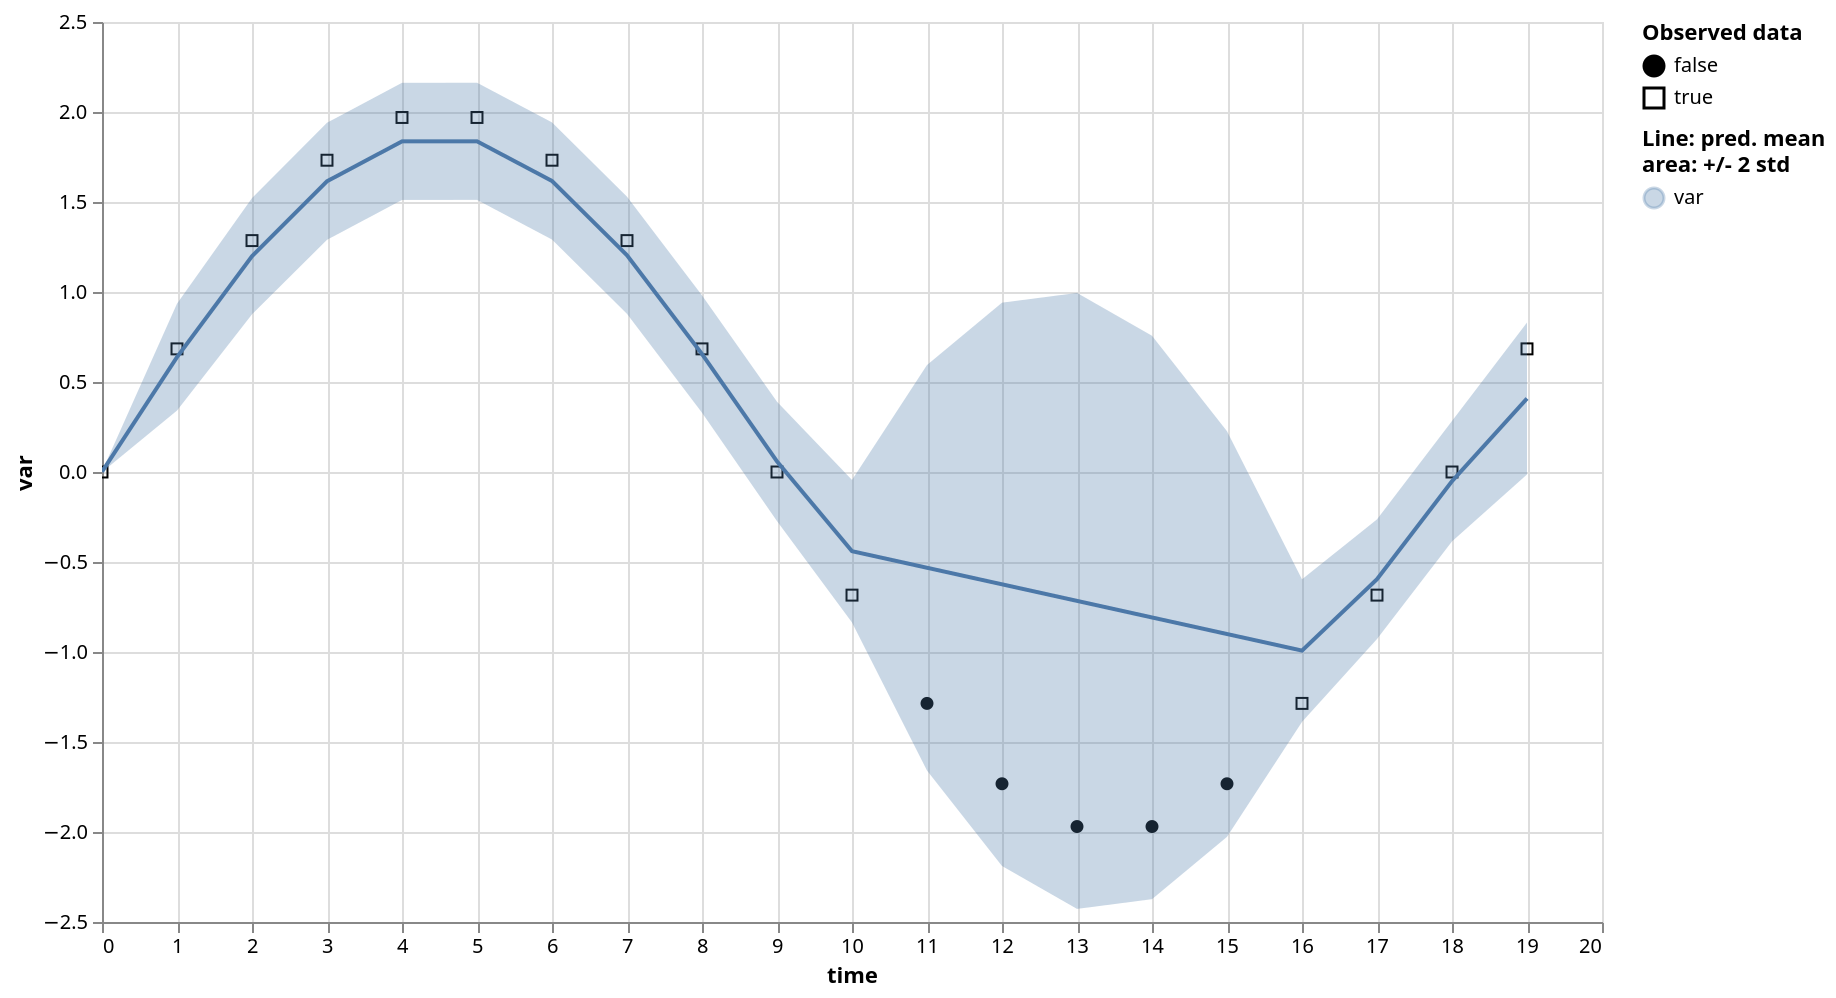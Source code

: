 {
  "$schema": "https://vega.github.io/schema/vega-lite/v5.2.0.json",
  "config": {
    "view": {
      "continuousHeight": 300,
      "continuousWidth": 400
    }
  },
  "data": {
    "name": "data-1c2486242e265195fc2ef73359469fcb"
  },
  "datasets": {
    "data-1c2486242e265195fc2ef73359469fcb": [
      {
        "err_high": 0.003292732872068882,
        "err_low": -0.0007280189311131835,
        "is_present": true,
        "mean": 0.0012823570286855102,
        "std": 0.0010051879798993468,
        "time": 0,
        "value": 0.0,
        "variable": "var"
      },
      {
        "err_high": 0.9351847171783447,
        "err_low": 0.34134015440940857,
        "is_present": true,
        "mean": 0.6382624506950378,
        "std": 0.14846114814281464,
        "time": 1,
        "value": 0.6840403079986572,
        "variable": "var"
      },
      {
        "err_high": 1.5218350887298584,
        "err_low": 0.876054048538208,
        "is_present": true,
        "mean": 1.1989445686340332,
        "std": 0.1614452749490738,
        "time": 2,
        "value": 1.285575270652771,
        "variable": "var"
      },
      {
        "err_high": 1.9404162168502808,
        "err_low": 1.2900618314743042,
        "is_present": true,
        "mean": 1.6152390241622925,
        "std": 0.16258858144283295,
        "time": 3,
        "value": 1.7320507764816284,
        "variable": "var"
      },
      {
        "err_high": 2.162221908569336,
        "err_low": 1.5114649534225464,
        "is_present": true,
        "mean": 1.836843490600586,
        "std": 0.16268926858901978,
        "time": 4,
        "value": 1.9696155786514282,
        "variable": "var"
      },
      {
        "err_high": 2.162553071975708,
        "err_low": 1.5117599964141846,
        "is_present": true,
        "mean": 1.8371565341949463,
        "std": 0.16269829869270325,
        "time": 5,
        "value": 1.9696154594421387,
        "variable": "var"
      },
      {
        "err_high": 1.9421024322509766,
        "err_low": 1.2912983894348145,
        "is_present": true,
        "mean": 1.6167004108428955,
        "std": 0.16270101070404053,
        "time": 6,
        "value": 1.7320507764816284,
        "variable": "var"
      },
      {
        "err_high": 1.529435634613037,
        "err_low": 0.8785433769226074,
        "is_present": true,
        "mean": 1.2039895057678223,
        "std": 0.16272304952144623,
        "time": 7,
        "value": 1.2855749130249023,
        "variable": "var"
      },
      {
        "err_high": 0.9812451004981995,
        "err_low": 0.3293551802635193,
        "is_present": true,
        "mean": 0.6553001403808594,
        "std": 0.16297248005867004,
        "time": 8,
        "value": 0.6840400099754333,
        "variable": "var"
      },
      {
        "err_high": 0.39031970500946045,
        "err_low": -0.2728995084762573,
        "is_present": true,
        "mean": 0.058710113167762756,
        "std": 0.16580480337142944,
        "time": 9,
        "value": -1.7484555314695172e-07,
        "variable": "var"
      },
      {
        "err_high": -0.044085532426834106,
        "err_low": -0.8359693288803101,
        "is_present": true,
        "mean": -0.4400274157524109,
        "std": 0.1979709416627884,
        "time": 10,
        "value": -0.6840407848358154,
        "variable": "var"
      },
      {
        "err_high": 0.5944709777832031,
        "err_low": -1.658606767654419,
        "is_present": false,
        "mean": -0.5320678949356079,
        "std": 0.5632694363594055,
        "time": 11,
        "value": -1.28557550907135,
        "variable": "var"
      },
      {
        "err_high": 0.9407949447631836,
        "err_low": -2.189011812210083,
        "is_present": false,
        "mean": -0.6241084337234497,
        "std": 0.7824516892433167,
        "time": 12,
        "value": -1.732050895690918,
        "variable": "var"
      },
      {
        "err_high": 0.9948867559432983,
        "err_low": -2.427184581756592,
        "is_present": false,
        "mean": -0.7161489725112915,
        "std": 0.8555178642272949,
        "time": 13,
        "value": -1.9696155786514282,
        "variable": "var"
      },
      {
        "err_high": 0.7567461729049683,
        "err_low": -2.3731250762939453,
        "is_present": false,
        "mean": -0.8081895112991333,
        "std": 0.7824678421020508,
        "time": 14,
        "value": -1.9696153402328491,
        "variable": "var"
      },
      {
        "err_high": 0.226373553276062,
        "err_low": -2.0268335342407227,
        "is_present": false,
        "mean": -0.9002300500869751,
        "std": 0.5633018016815186,
        "time": 15,
        "value": -1.732050895690918,
        "variable": "var"
      },
      {
        "err_high": -0.5962314605712891,
        "err_low": -1.3883097171783447,
        "is_present": true,
        "mean": -0.9922705888748169,
        "std": 0.19801956415176392,
        "time": 16,
        "value": -1.2855747938156128,
        "variable": "var"
      },
      {
        "err_high": -0.2630736827850342,
        "err_low": -0.9278481006622314,
        "is_present": true,
        "mean": -0.5954608917236328,
        "std": 0.16619360446929932,
        "time": 17,
        "value": -0.684039831161499,
        "variable": "var"
      },
      {
        "err_high": 0.2834596037864685,
        "err_low": -0.3854929804801941,
        "is_present": true,
        "mean": -0.0510166734457016,
        "std": 0.16723814606666565,
        "time": 18,
        "value": 3.4969110629390343e-07,
        "variable": "var"
      },
      {
        "err_high": 0.8304348587989807,
        "err_low": -0.013639867305755615,
        "is_present": true,
        "mean": 0.40839749574661255,
        "std": 0.21101868152618408,
        "time": 19,
        "value": 0.6840404868125916,
        "variable": "var"
      }
    ]
  },
  "params": [
    {
      "bind": "scales",
      "name": "param_11",
      "select": {
        "encodings": [
          "x"
        ],
        "type": "interval"
      },
      "views": [
        "view_3"
      ]
    }
  ],
  "vconcat": [
    {
      "hconcat": [
        {
          "height": 450,
          "layer": [
            {
              "encoding": {
                "fill": {
                  "field": "is_present",
                  "legend": {
                    "title": [
                      "Observed data"
                    ]
                  },
                  "scale": {
                    "range": [
                      "black",
                      "#ffffff00"
                    ]
                  },
                  "type": "nominal"
                },
                "shape": {
                  "field": "is_present",
                  "type": "nominal"
                },
                "x": {
                  "axis": {
                    "domain": true,
                    "labels": true,
                    "ticks": true,
                    "title": "time"
                  },
                  "field": "time",
                  "type": "quantitative"
                },
                "y": {
                  "field": "value",
                  "scale": {
                    "zero": false
                  },
                  "title": "var",
                  "type": "quantitative"
                }
              },
              "mark": {
                "color": "black",
                "fillOpacity": 1,
                "strokeWidth": 1,
                "type": "point"
              }
            },
            {
              "encoding": {
                "color": {
                  "field": "variable",
                  "legend": {
                    "title": [
                      "Line: pred. mean",
                      "area: +/- 2 std"
                    ]
                  },
                  "type": "nominal"
                },
                "x": {
                  "field": "time",
                  "type": "quantitative"
                },
                "y": {
                  "field": "err_low",
                  "scale": {
                    "zero": false
                  },
                  "title": "var",
                  "type": "quantitative"
                },
                "y2": {
                  "field": "err_high"
                }
              },
              "mark": "errorband",
              "name": "view_3"
            },
            {
              "encoding": {
                "color": {
                  "field": "variable",
                  "type": "nominal"
                },
                "x": {
                  "field": "time",
                  "type": "quantitative"
                },
                "y": {
                  "field": "mean",
                  "scale": {
                    "zero": false
                  },
                  "title": "var",
                  "type": "quantitative"
                }
              },
              "mark": "line"
            }
          ],
          "title": "",
          "width": 750
        }
      ]
    }
  ]
}